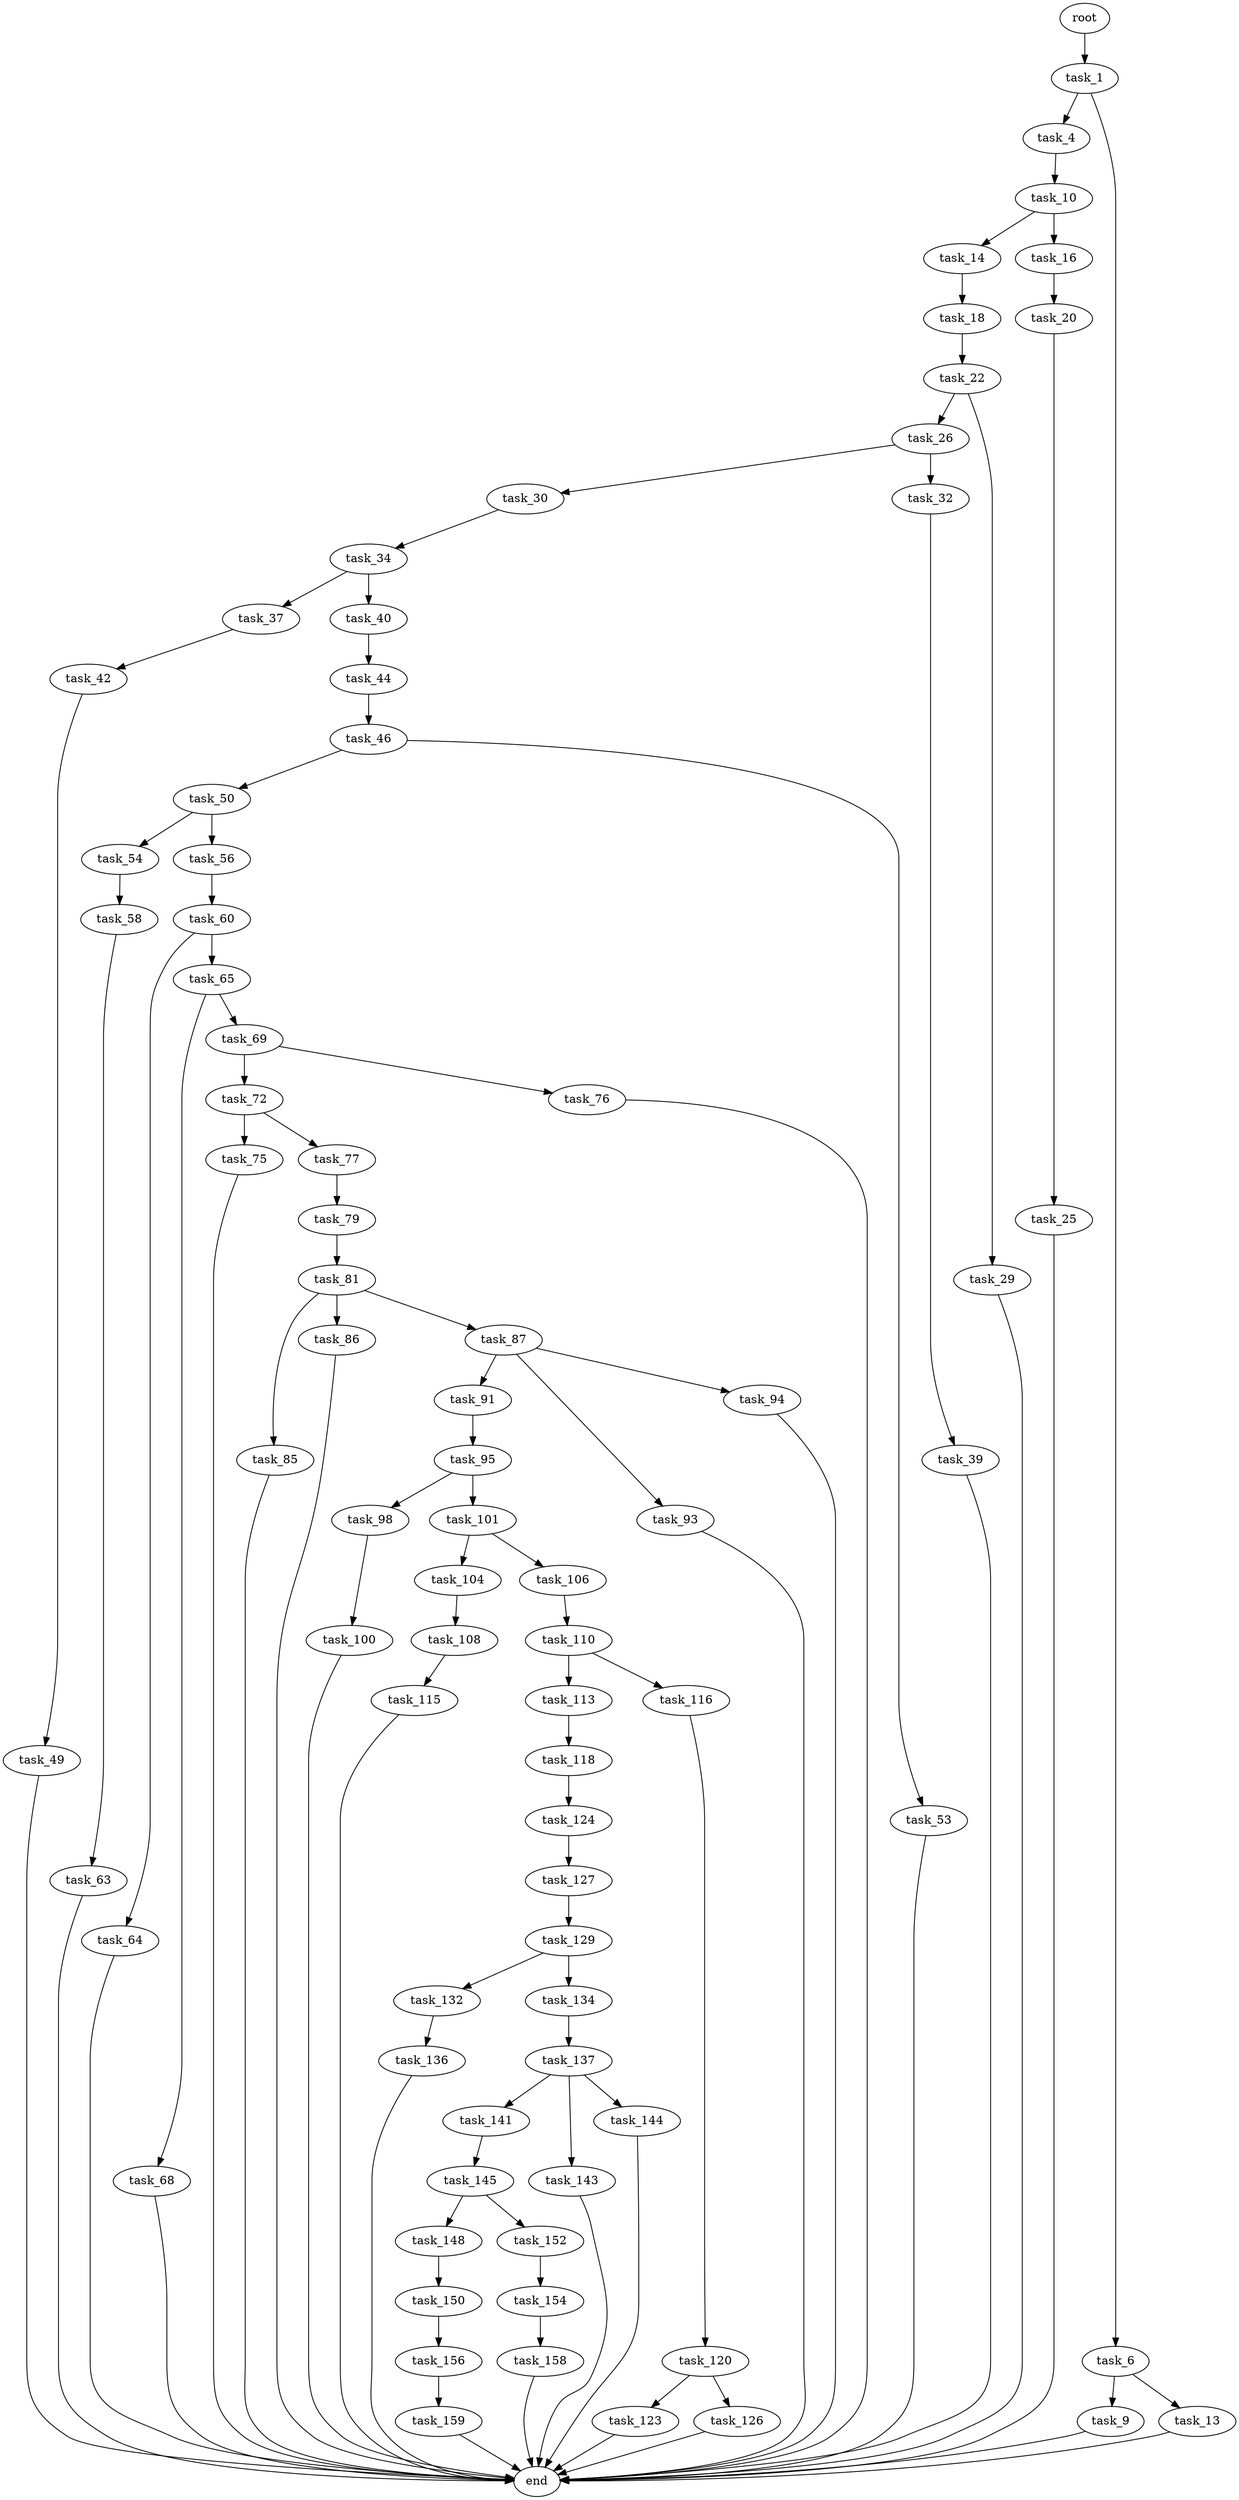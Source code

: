 digraph G {
  root [size="0.000000"];
  task_1 [size="1952765553.000000"];
  task_4 [size="161488435653.000000"];
  task_6 [size="1073741824000.000000"];
  task_9 [size="6966046089.000000"];
  task_10 [size="1073741824000.000000"];
  task_13 [size="202759505516.000000"];
  task_14 [size="48597401396.000000"];
  task_16 [size="30525643926.000000"];
  task_18 [size="231928233984.000000"];
  task_20 [size="104402003041.000000"];
  task_22 [size="290438143918.000000"];
  task_25 [size="11921747478.000000"];
  task_26 [size="43492713401.000000"];
  task_29 [size="21682042023.000000"];
  task_30 [size="782757789696.000000"];
  task_32 [size="6922074846.000000"];
  task_34 [size="1073741824000.000000"];
  task_37 [size="782757789696.000000"];
  task_39 [size="1386955845.000000"];
  task_40 [size="6336459012.000000"];
  task_42 [size="5724619148.000000"];
  task_44 [size="782757789696.000000"];
  task_46 [size="1828258827.000000"];
  task_49 [size="782757789696.000000"];
  task_50 [size="20611648887.000000"];
  task_53 [size="32789390786.000000"];
  task_54 [size="128698953349.000000"];
  task_56 [size="782757789696.000000"];
  task_58 [size="231928233984.000000"];
  task_60 [size="6152010459.000000"];
  task_63 [size="68719476736.000000"];
  task_64 [size="68719476736.000000"];
  task_65 [size="182167575017.000000"];
  task_68 [size="1472095655.000000"];
  task_69 [size="15819511573.000000"];
  task_72 [size="232294066309.000000"];
  task_75 [size="160660850040.000000"];
  task_76 [size="14883254466.000000"];
  task_77 [size="142029045700.000000"];
  task_79 [size="437803913599.000000"];
  task_81 [size="182052049292.000000"];
  task_85 [size="193704189745.000000"];
  task_86 [size="368293445632.000000"];
  task_87 [size="68719476736.000000"];
  task_91 [size="8589934592.000000"];
  task_93 [size="68719476736.000000"];
  task_94 [size="25128243545.000000"];
  task_95 [size="28991029248.000000"];
  task_98 [size="28991029248.000000"];
  task_100 [size="7503597778.000000"];
  task_101 [size="1073741824000.000000"];
  task_104 [size="1073741824000.000000"];
  task_106 [size="549755813888.000000"];
  task_108 [size="231928233984.000000"];
  task_110 [size="1137800756406.000000"];
  task_113 [size="3040620270.000000"];
  task_115 [size="8589934592.000000"];
  task_116 [size="15086418997.000000"];
  task_118 [size="14297316651.000000"];
  task_120 [size="782757789696.000000"];
  task_123 [size="77665983169.000000"];
  task_124 [size="447060184478.000000"];
  task_126 [size="720530627467.000000"];
  task_127 [size="19206992328.000000"];
  task_129 [size="368293445632.000000"];
  task_132 [size="385376104835.000000"];
  task_134 [size="601074181464.000000"];
  task_136 [size="24918514495.000000"];
  task_137 [size="5076717848.000000"];
  task_141 [size="437140775347.000000"];
  task_143 [size="17572081613.000000"];
  task_144 [size="1487564648.000000"];
  task_145 [size="68719476736.000000"];
  task_148 [size="5782403469.000000"];
  task_150 [size="549755813888.000000"];
  task_152 [size="1073741824000.000000"];
  task_154 [size="1373509264.000000"];
  task_156 [size="91612072613.000000"];
  task_158 [size="176446224813.000000"];
  task_159 [size="368293445632.000000"];
  end [size="0.000000"];

  root -> task_1 [size="1.000000"];
  task_1 -> task_4 [size="75497472.000000"];
  task_1 -> task_6 [size="75497472.000000"];
  task_4 -> task_10 [size="209715200.000000"];
  task_6 -> task_9 [size="838860800.000000"];
  task_6 -> task_13 [size="838860800.000000"];
  task_9 -> end [size="1.000000"];
  task_10 -> task_14 [size="838860800.000000"];
  task_10 -> task_16 [size="838860800.000000"];
  task_13 -> end [size="1.000000"];
  task_14 -> task_18 [size="75497472.000000"];
  task_16 -> task_20 [size="838860800.000000"];
  task_18 -> task_22 [size="301989888.000000"];
  task_20 -> task_25 [size="411041792.000000"];
  task_22 -> task_26 [size="679477248.000000"];
  task_22 -> task_29 [size="679477248.000000"];
  task_25 -> end [size="1.000000"];
  task_26 -> task_30 [size="838860800.000000"];
  task_26 -> task_32 [size="838860800.000000"];
  task_29 -> end [size="1.000000"];
  task_30 -> task_34 [size="679477248.000000"];
  task_32 -> task_39 [size="209715200.000000"];
  task_34 -> task_37 [size="838860800.000000"];
  task_34 -> task_40 [size="838860800.000000"];
  task_37 -> task_42 [size="679477248.000000"];
  task_39 -> end [size="1.000000"];
  task_40 -> task_44 [size="209715200.000000"];
  task_42 -> task_49 [size="209715200.000000"];
  task_44 -> task_46 [size="679477248.000000"];
  task_46 -> task_50 [size="33554432.000000"];
  task_46 -> task_53 [size="33554432.000000"];
  task_49 -> end [size="1.000000"];
  task_50 -> task_54 [size="838860800.000000"];
  task_50 -> task_56 [size="838860800.000000"];
  task_53 -> end [size="1.000000"];
  task_54 -> task_58 [size="411041792.000000"];
  task_56 -> task_60 [size="679477248.000000"];
  task_58 -> task_63 [size="301989888.000000"];
  task_60 -> task_64 [size="134217728.000000"];
  task_60 -> task_65 [size="134217728.000000"];
  task_63 -> end [size="1.000000"];
  task_64 -> end [size="1.000000"];
  task_65 -> task_68 [size="411041792.000000"];
  task_65 -> task_69 [size="411041792.000000"];
  task_68 -> end [size="1.000000"];
  task_69 -> task_72 [size="536870912.000000"];
  task_69 -> task_76 [size="536870912.000000"];
  task_72 -> task_75 [size="209715200.000000"];
  task_72 -> task_77 [size="209715200.000000"];
  task_75 -> end [size="1.000000"];
  task_76 -> end [size="1.000000"];
  task_77 -> task_79 [size="134217728.000000"];
  task_79 -> task_81 [size="411041792.000000"];
  task_81 -> task_85 [size="536870912.000000"];
  task_81 -> task_86 [size="536870912.000000"];
  task_81 -> task_87 [size="536870912.000000"];
  task_85 -> end [size="1.000000"];
  task_86 -> end [size="1.000000"];
  task_87 -> task_91 [size="134217728.000000"];
  task_87 -> task_93 [size="134217728.000000"];
  task_87 -> task_94 [size="134217728.000000"];
  task_91 -> task_95 [size="33554432.000000"];
  task_93 -> end [size="1.000000"];
  task_94 -> end [size="1.000000"];
  task_95 -> task_98 [size="75497472.000000"];
  task_95 -> task_101 [size="75497472.000000"];
  task_98 -> task_100 [size="75497472.000000"];
  task_100 -> end [size="1.000000"];
  task_101 -> task_104 [size="838860800.000000"];
  task_101 -> task_106 [size="838860800.000000"];
  task_104 -> task_108 [size="838860800.000000"];
  task_106 -> task_110 [size="536870912.000000"];
  task_108 -> task_115 [size="301989888.000000"];
  task_110 -> task_113 [size="679477248.000000"];
  task_110 -> task_116 [size="679477248.000000"];
  task_113 -> task_118 [size="75497472.000000"];
  task_115 -> end [size="1.000000"];
  task_116 -> task_120 [size="301989888.000000"];
  task_118 -> task_124 [size="838860800.000000"];
  task_120 -> task_123 [size="679477248.000000"];
  task_120 -> task_126 [size="679477248.000000"];
  task_123 -> end [size="1.000000"];
  task_124 -> task_127 [size="411041792.000000"];
  task_126 -> end [size="1.000000"];
  task_127 -> task_129 [size="411041792.000000"];
  task_129 -> task_132 [size="411041792.000000"];
  task_129 -> task_134 [size="411041792.000000"];
  task_132 -> task_136 [size="411041792.000000"];
  task_134 -> task_137 [size="411041792.000000"];
  task_136 -> end [size="1.000000"];
  task_137 -> task_141 [size="411041792.000000"];
  task_137 -> task_143 [size="411041792.000000"];
  task_137 -> task_144 [size="411041792.000000"];
  task_141 -> task_145 [size="301989888.000000"];
  task_143 -> end [size="1.000000"];
  task_144 -> end [size="1.000000"];
  task_145 -> task_148 [size="134217728.000000"];
  task_145 -> task_152 [size="134217728.000000"];
  task_148 -> task_150 [size="536870912.000000"];
  task_150 -> task_156 [size="536870912.000000"];
  task_152 -> task_154 [size="838860800.000000"];
  task_154 -> task_158 [size="33554432.000000"];
  task_156 -> task_159 [size="134217728.000000"];
  task_158 -> end [size="1.000000"];
  task_159 -> end [size="1.000000"];
}
